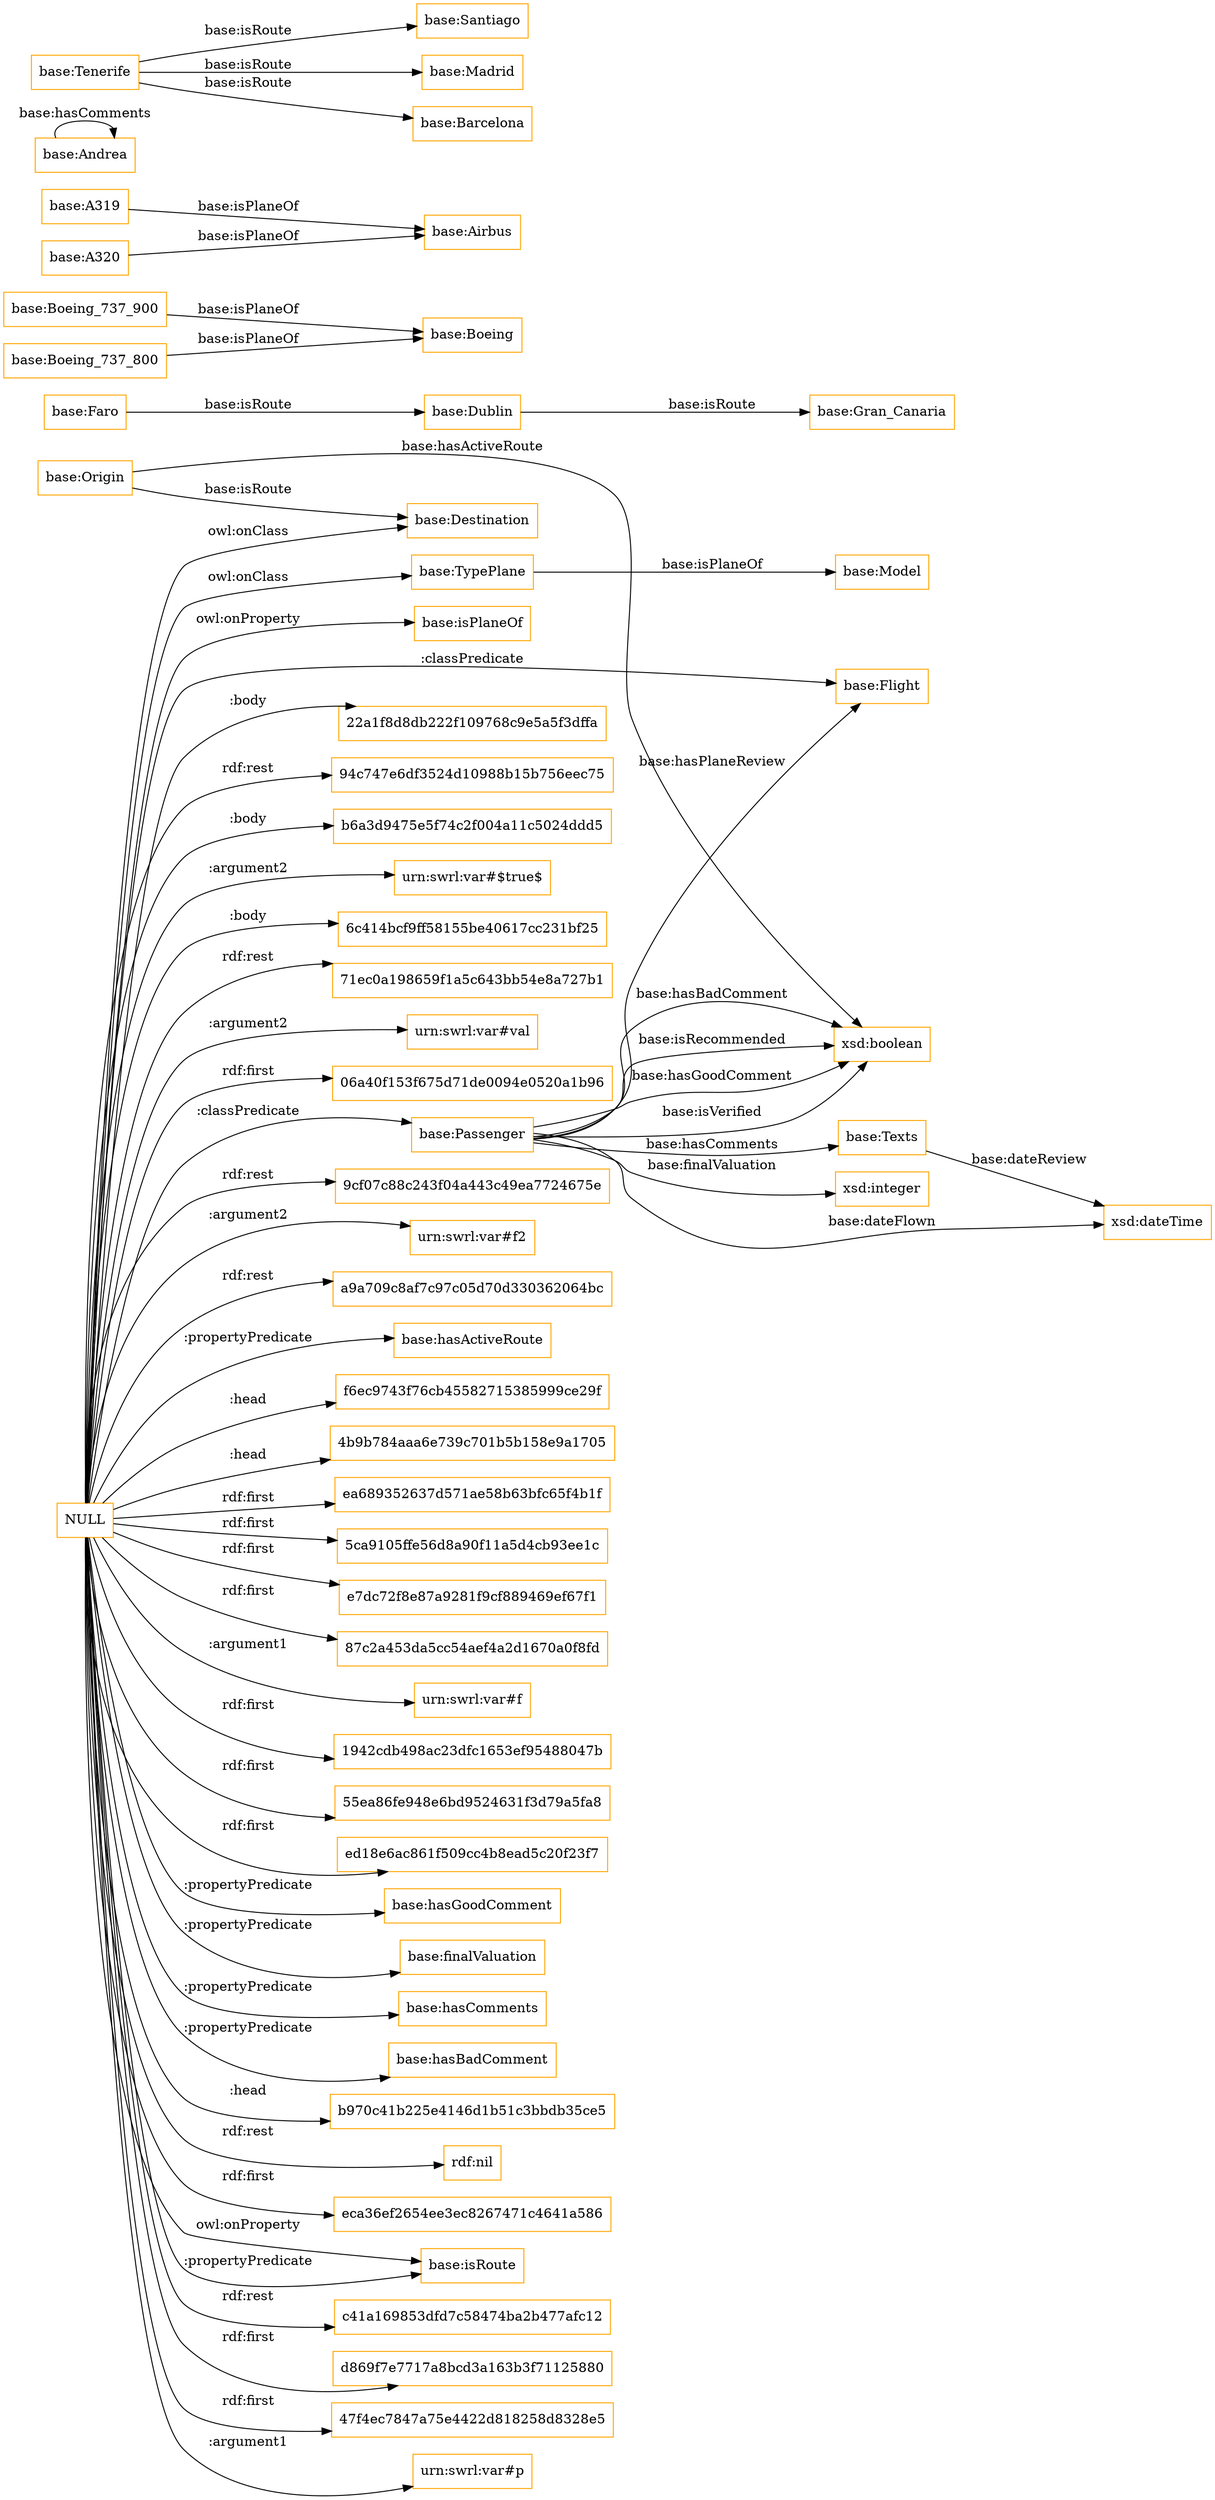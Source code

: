 digraph ar2dtool_diagram { 
rankdir=LR;
size="1501"
node [shape = rectangle, color="orange"]; "base:Texts" "base:Model" "base:Passenger" "base:Flight" "base:Origin" "base:TypePlane" "base:Destination" ; /*classes style*/
	"NULL" -> "9cf07c88c243f04a443c49ea7724675e" [ label = "rdf:rest" ];
	"NULL" -> "urn:swrl:var#f2" [ label = ":argument2" ];
	"NULL" -> "a9a709c8af7c97c05d70d330362064bc" [ label = "rdf:rest" ];
	"NULL" -> "base:hasActiveRoute" [ label = ":propertyPredicate" ];
	"NULL" -> "f6ec9743f76cb45582715385999ce29f" [ label = ":head" ];
	"NULL" -> "4b9b784aaa6e739c701b5b158e9a1705" [ label = ":head" ];
	"NULL" -> "ea689352637d571ae58b63bfc65f4b1f" [ label = "rdf:first" ];
	"NULL" -> "5ca9105ffe56d8a90f11a5d4cb93ee1c" [ label = "rdf:first" ];
	"NULL" -> "e7dc72f8e87a9281f9cf889469ef67f1" [ label = "rdf:first" ];
	"NULL" -> "87c2a453da5cc54aef4a2d1670a0f8fd" [ label = "rdf:first" ];
	"NULL" -> "urn:swrl:var#f" [ label = ":argument1" ];
	"NULL" -> "1942cdb498ac23dfc1653ef95488047b" [ label = "rdf:first" ];
	"NULL" -> "55ea86fe948e6bd9524631f3d79a5fa8" [ label = "rdf:first" ];
	"NULL" -> "ed18e6ac861f509cc4b8ead5c20f23f7" [ label = "rdf:first" ];
	"NULL" -> "base:hasGoodComment" [ label = ":propertyPredicate" ];
	"NULL" -> "base:finalValuation" [ label = ":propertyPredicate" ];
	"NULL" -> "base:hasComments" [ label = ":propertyPredicate" ];
	"NULL" -> "base:hasBadComment" [ label = ":propertyPredicate" ];
	"NULL" -> "b970c41b225e4146d1b51c3bbdb35ce5" [ label = ":head" ];
	"NULL" -> "rdf:nil" [ label = "rdf:rest" ];
	"NULL" -> "eca36ef2654ee3ec8267471c4641a586" [ label = "rdf:first" ];
	"NULL" -> "base:isRoute" [ label = "owl:onProperty" ];
	"NULL" -> "c41a169853dfd7c58474ba2b477afc12" [ label = "rdf:rest" ];
	"NULL" -> "d869f7e7717a8bcd3a163b3f71125880" [ label = "rdf:first" ];
	"NULL" -> "47f4ec7847a75e4422d818258d8328e5" [ label = "rdf:first" ];
	"NULL" -> "base:Flight" [ label = ":classPredicate" ];
	"NULL" -> "urn:swrl:var#p" [ label = ":argument1" ];
	"NULL" -> "base:isPlaneOf" [ label = "owl:onProperty" ];
	"NULL" -> "22a1f8d8db222f109768c9e5a5f3dffa" [ label = ":body" ];
	"NULL" -> "base:isRoute" [ label = ":propertyPredicate" ];
	"NULL" -> "94c747e6df3524d10988b15b756eec75" [ label = "rdf:rest" ];
	"NULL" -> "b6a3d9475e5f74c2f004a11c5024ddd5" [ label = ":body" ];
	"NULL" -> "base:Destination" [ label = "owl:onClass" ];
	"NULL" -> "urn:swrl:var#$true$" [ label = ":argument2" ];
	"NULL" -> "6c414bcf9ff58155be40617cc231bf25" [ label = ":body" ];
	"NULL" -> "base:Passenger" [ label = ":classPredicate" ];
	"NULL" -> "71ec0a198659f1a5c643bb54e8a727b1" [ label = "rdf:rest" ];
	"NULL" -> "urn:swrl:var#val" [ label = ":argument2" ];
	"NULL" -> "base:TypePlane" [ label = "owl:onClass" ];
	"NULL" -> "06a40f153f675d71de0094e0520a1b96" [ label = "rdf:first" ];
	"base:Dublin" -> "base:Gran_Canaria" [ label = "base:isRoute" ];
	"base:Boeing_737_900" -> "base:Boeing" [ label = "base:isPlaneOf" ];
	"base:Boeing_737_800" -> "base:Boeing" [ label = "base:isPlaneOf" ];
	"base:A319" -> "base:Airbus" [ label = "base:isPlaneOf" ];
	"base:Andrea" -> "base:Andrea" [ label = "base:hasComments" ];
	"base:Tenerife" -> "base:Santiago" [ label = "base:isRoute" ];
	"base:Tenerife" -> "base:Madrid" [ label = "base:isRoute" ];
	"base:Tenerife" -> "base:Barcelona" [ label = "base:isRoute" ];
	"base:A320" -> "base:Airbus" [ label = "base:isPlaneOf" ];
	"base:Faro" -> "base:Dublin" [ label = "base:isRoute" ];
	"base:Origin" -> "base:Destination" [ label = "base:isRoute" ];
	"base:Passenger" -> "base:Flight" [ label = "base:hasPlaneReview" ];
	"base:Passenger" -> "xsd:boolean" [ label = "base:hasBadComment" ];
	"base:Passenger" -> "xsd:boolean" [ label = "base:isRecommended" ];
	"base:Passenger" -> "xsd:integer" [ label = "base:finalValuation" ];
	"base:Passenger" -> "xsd:boolean" [ label = "base:hasGoodComment" ];
	"base:TypePlane" -> "base:Model" [ label = "base:isPlaneOf" ];
	"base:Passenger" -> "xsd:boolean" [ label = "base:isVerified" ];
	"base:Passenger" -> "xsd:dateTime" [ label = "base:dateFlown" ];
	"base:Passenger" -> "base:Texts" [ label = "base:hasComments" ];
	"base:Origin" -> "xsd:boolean" [ label = "base:hasActiveRoute" ];
	"base:Texts" -> "xsd:dateTime" [ label = "base:dateReview" ];

}
